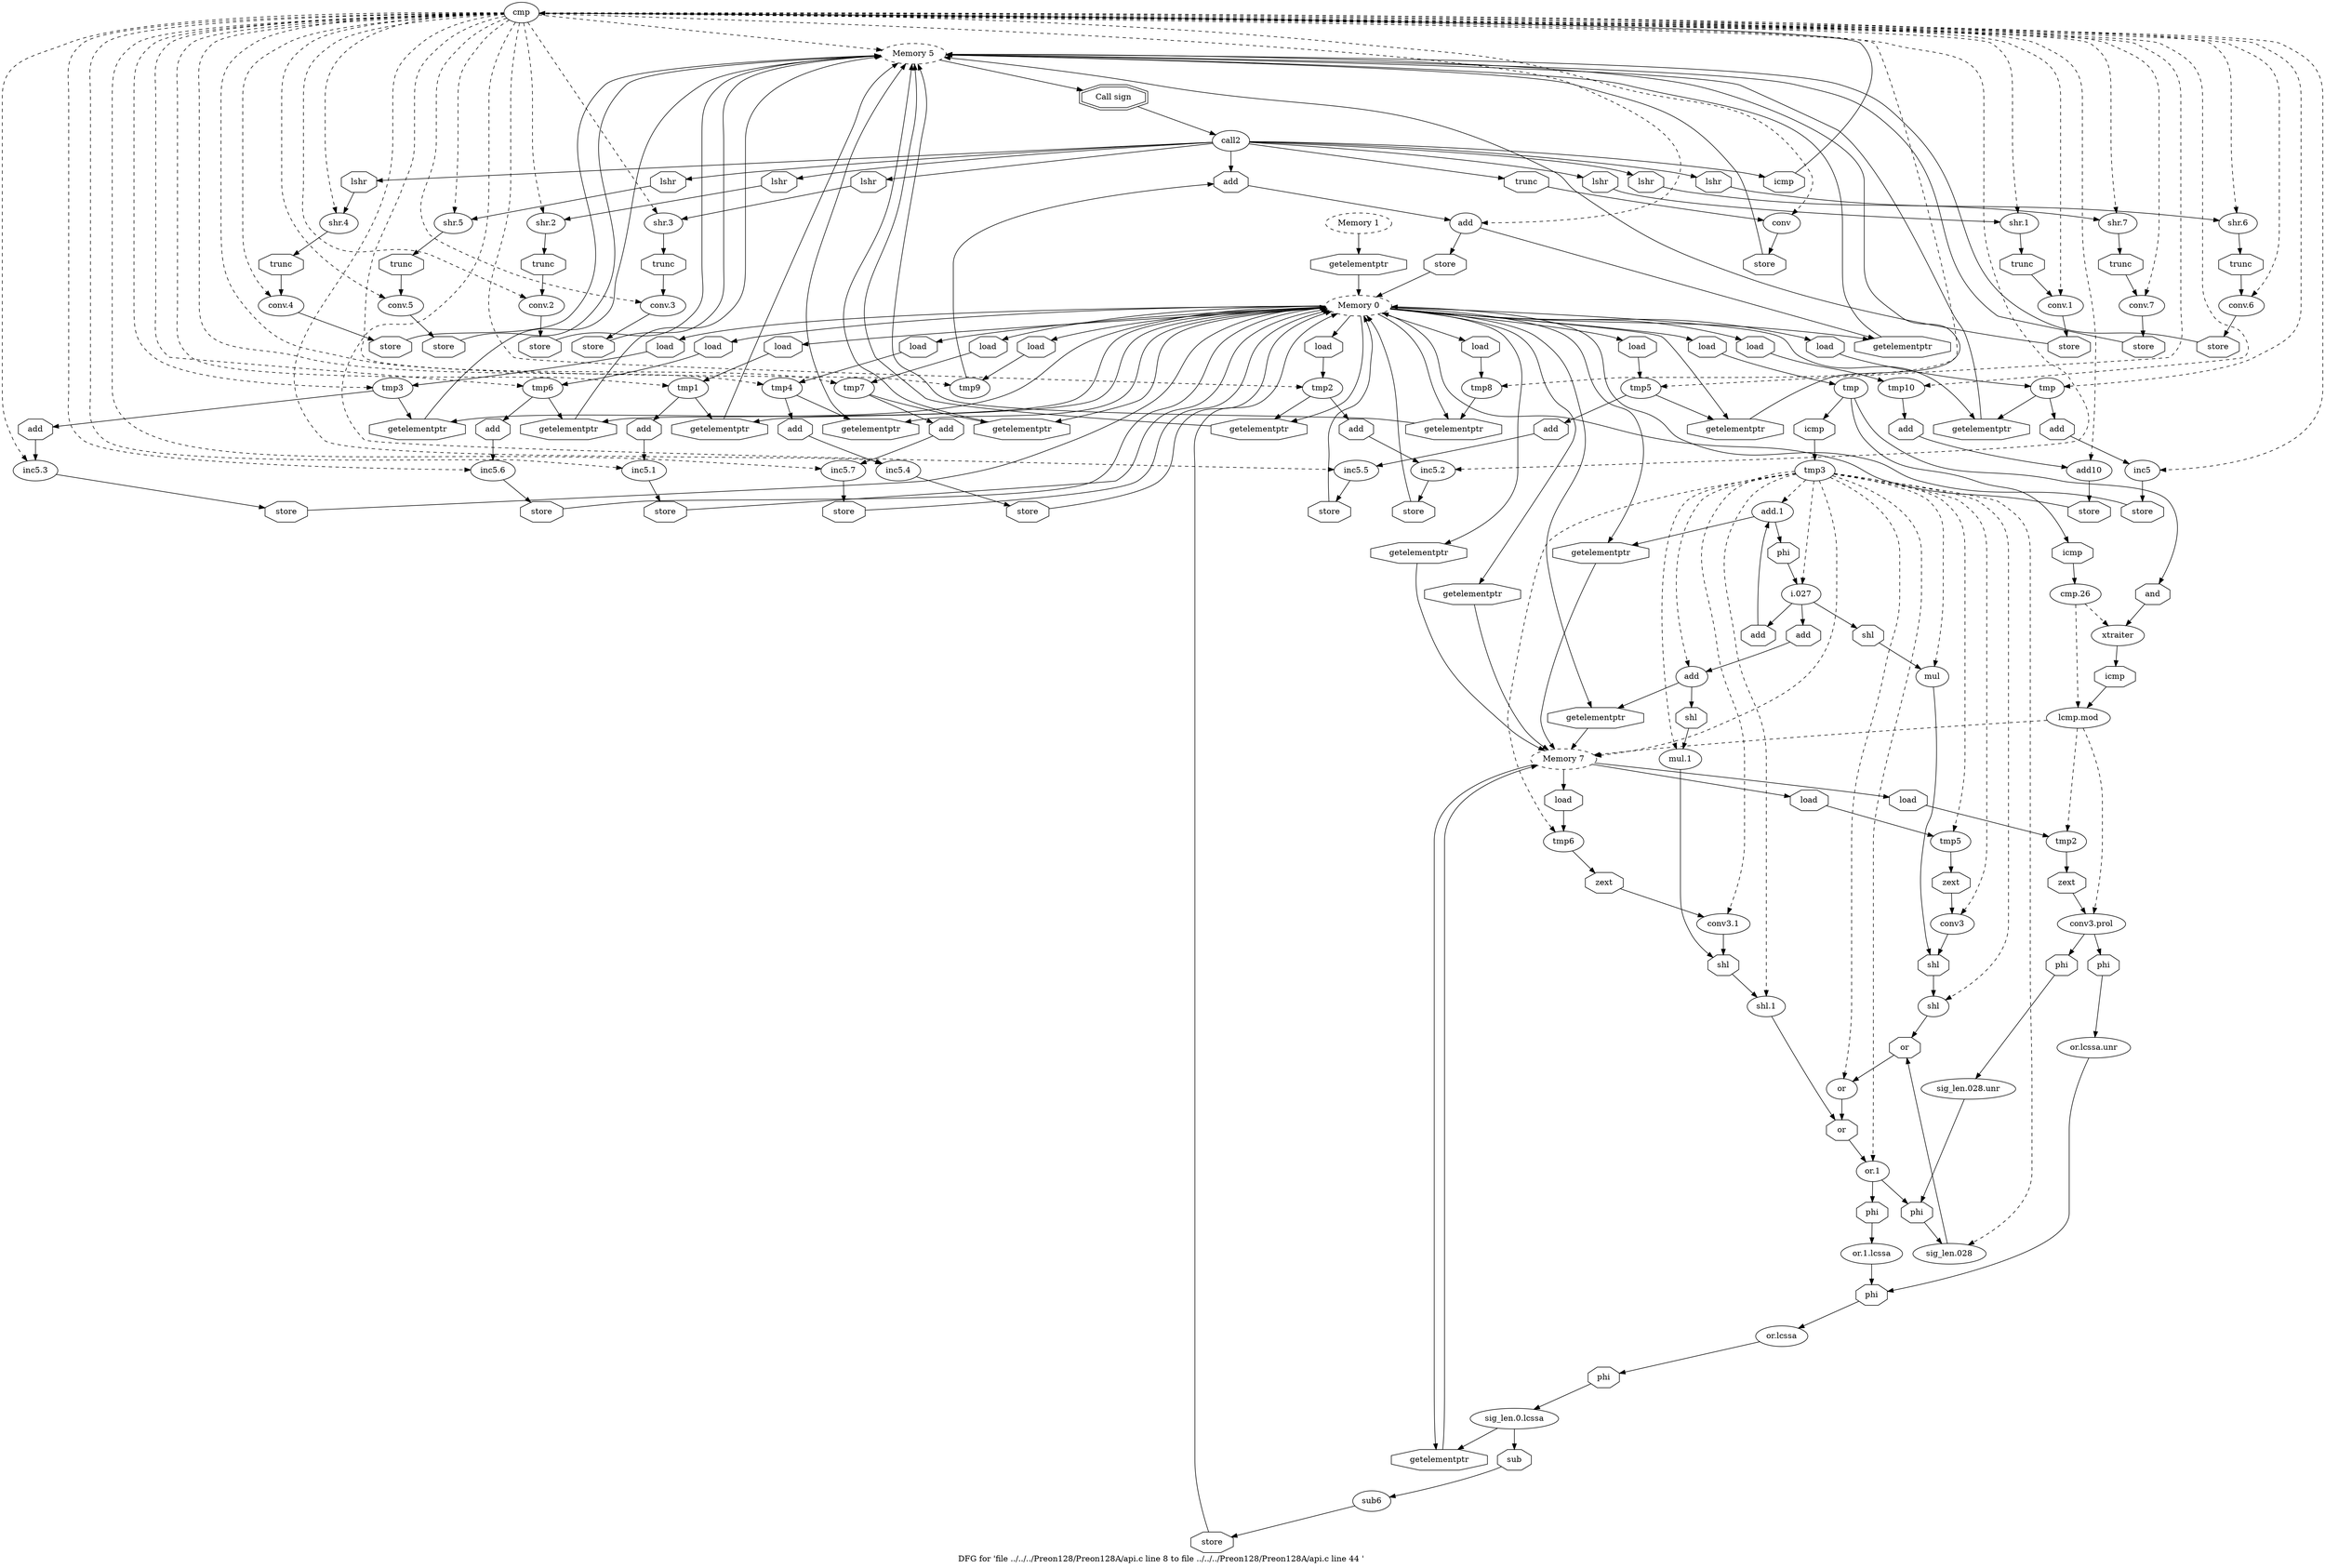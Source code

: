 digraph "DFG for 'file ../../../Preon128/Preon128A/api.c line 8 to file ../../../Preon128/Preon128A/api.c line 44 '  "{
label="DFG for 'file ../../../Preon128/Preon128A/api.c line 8 to file ../../../Preon128/Preon128A/api.c line 44 ' ";
node_1834[shape=ellipse,style=solid,label="cmp"]
node_1831[shape=ellipse,style=dashed,label="Memory 5"]
"node_1834"->"node_1831" [style=dashed]
node_1847[shape=ellipse,style=solid,label="conv.1"]
"node_1834"->"node_1847" [style=dashed]
node_1858[shape=ellipse,style=solid,label="conv.2"]
"node_1834"->"node_1858" [style=dashed]
node_1885[shape=ellipse,style=solid,label="inc5.4"]
"node_1834"->"node_1885" [style=dashed]
node_1890[shape=ellipse,style=solid,label="shr.5"]
"node_1834"->"node_1890" [style=dashed]
node_1845[shape=ellipse,style=solid,label="shr.1"]
"node_1834"->"node_1845" [style=dashed]
node_1912[shape=ellipse,style=solid,label="shr.7"]
"node_1834"->"node_1912" [style=dashed]
node_1879[shape=ellipse,style=solid,label="shr.4"]
"node_1834"->"node_1879" [style=dashed]
node_1926[shape=ellipse,style=solid,label="tmp9"]
"node_1834"->"node_1926" [style=dashed]
node_1892[shape=ellipse,style=solid,label="conv.5"]
"node_1834"->"node_1892" [style=dashed]
node_1934[shape=ellipse,style=solid,label="add10"]
"node_1834"->"node_1934" [style=dashed]
node_1923[shape=ellipse,style=solid,label="tmp8"]
"node_1834"->"node_1923" [style=dashed]
node_1869[shape=ellipse,style=solid,label="conv.3"]
"node_1834"->"node_1869" [style=dashed]
node_1905[shape=ellipse,style=solid,label="tmp6"]
"node_1834"->"node_1905" [style=dashed]
node_1894[shape=ellipse,style=solid,label="tmp5"]
"node_1834"->"node_1894" [style=dashed]
node_1856[shape=ellipse,style=solid,label="shr.2"]
"node_1834"->"node_1856" [style=dashed]
node_1881[shape=ellipse,style=solid,label="conv.4"]
"node_1834"->"node_1881" [style=dashed]
node_1849[shape=ellipse,style=solid,label="tmp1"]
"node_1834"->"node_1849" [style=dashed]
node_1907[shape=ellipse,style=solid,label="inc5.6"]
"node_1834"->"node_1907" [style=dashed]
node_1860[shape=ellipse,style=solid,label="tmp2"]
"node_1834"->"node_1860" [style=dashed]
node_1896[shape=ellipse,style=solid,label="inc5.5"]
"node_1834"->"node_1896" [style=dashed]
node_1872[shape=ellipse,style=solid,label="tmp3"]
"node_1834"->"node_1872" [style=dashed]
node_1928[shape=ellipse,style=solid,label="add"]
"node_1834"->"node_1928" [style=dashed]
node_1914[shape=ellipse,style=solid,label="conv.7"]
"node_1834"->"node_1914" [style=dashed]
node_1916[shape=ellipse,style=solid,label="tmp7"]
"node_1834"->"node_1916" [style=dashed]
node_1932[shape=ellipse,style=solid,label="tmp10"]
"node_1834"->"node_1932" [style=dashed]
node_1851[shape=ellipse,style=solid,label="inc5.1"]
"node_1834"->"node_1851" [style=dashed]
node_1883[shape=ellipse,style=solid,label="tmp4"]
"node_1834"->"node_1883" [style=dashed]
node_1840[shape=ellipse,style=solid,label="inc5"]
"node_1834"->"node_1840" [style=dashed]
node_1874[shape=ellipse,style=solid,label="inc5.3"]
"node_1834"->"node_1874" [style=dashed]
node_1838[shape=ellipse,style=solid,label="tmp"]
"node_1834"->"node_1838" [style=dashed]
node_1862[shape=ellipse,style=solid,label="inc5.2"]
"node_1834"->"node_1862" [style=dashed]
node_1918[shape=ellipse,style=solid,label="inc5.7"]
"node_1834"->"node_1918" [style=dashed]
node_1836[shape=ellipse,style=solid,label="conv"]
"node_1834"->"node_1836" [style=dashed]
node_1867[shape=ellipse,style=solid,label="shr.3"]
"node_1834"->"node_1867" [style=dashed]
node_1901[shape=ellipse,style=solid,label="shr.6"]
"node_1834"->"node_1901" [style=dashed]
node_1903[shape=ellipse,style=solid,label="conv.6"]
"node_1834"->"node_1903" [style=dashed]
node_1833[shape=doubleoctagon,style=solid,label="Call sign"]
node_1832[shape=ellipse,style=solid,label="call2"]
"node_1833"->"node_1832"
node_1857[shape=octagon,style=solid,label="lshr"]
"node_1832"->"node_1857"
node_1891[shape=octagon,style=solid,label="lshr"]
"node_1832"->"node_1891"
node_1868[shape=octagon,style=solid,label="lshr"]
"node_1832"->"node_1868"
node_1846[shape=octagon,style=solid,label="lshr"]
"node_1832"->"node_1846"
node_1880[shape=octagon,style=solid,label="lshr"]
"node_1832"->"node_1880"
node_1929[shape=octagon,style=solid,label="add"]
"node_1832"->"node_1929"
node_1913[shape=octagon,style=solid,label="lshr"]
"node_1832"->"node_1913"
node_1835[shape=octagon,style=solid,label="icmp"]
"node_1832"->"node_1835"
node_1837[shape=octagon,style=solid,label="trunc"]
"node_1832"->"node_1837"
node_1902[shape=octagon,style=solid,label="lshr"]
"node_1832"->"node_1902"
"node_1831"->"node_1833"
node_1830[shape=octagon,style=solid,label="getelementptr"]
node_1829[shape=ellipse,style=dashed,label="Memory 0"]
"node_1830"->"node_1829"
node_1910[shape=octagon,style=solid,label="getelementptr"]
"node_1829"->"node_1910"
node_1854[shape=octagon,style=solid,label="getelementptr"]
"node_1829"->"node_1854"
node_1937[shape=octagon,style=solid,label="load"]
"node_1829"->"node_1937"
node_1966[shape=octagon,style=solid,label="getelementptr"]
"node_1829"->"node_1966"
node_1877[shape=octagon,style=solid,label="getelementptr"]
"node_1829"->"node_1877"
node_1983[shape=octagon,style=solid,label="getelementptr"]
"node_1829"->"node_1983"
node_1921[shape=octagon,style=solid,label="getelementptr"]
"node_1829"->"node_1921"
node_1945[shape=octagon,style=solid,label="getelementptr"]
"node_1829"->"node_1945"
node_1925[shape=octagon,style=solid,label="getelementptr"]
"node_1829"->"node_1925"
node_1927[shape=octagon,style=solid,label="load"]
"node_1829"->"node_1927"
node_1924[shape=octagon,style=solid,label="load"]
"node_1829"->"node_1924"
node_1906[shape=octagon,style=solid,label="load"]
"node_1829"->"node_1906"
node_1843[shape=octagon,style=solid,label="getelementptr"]
"node_1829"->"node_1843"
node_1850[shape=octagon,style=solid,label="load"]
"node_1829"->"node_1850"
node_1895[shape=octagon,style=solid,label="load"]
"node_1829"->"node_1895"
node_1992[shape=octagon,style=solid,label="getelementptr"]
"node_1829"->"node_1992"
node_1884[shape=octagon,style=solid,label="load"]
"node_1829"->"node_1884"
node_1873[shape=octagon,style=solid,label="load"]
"node_1829"->"node_1873"
node_1861[shape=octagon,style=solid,label="load"]
"node_1829"->"node_1861"
node_1888[shape=octagon,style=solid,label="getelementptr"]
"node_1829"->"node_1888"
node_1899[shape=octagon,style=solid,label="getelementptr"]
"node_1829"->"node_1899"
node_1931[shape=octagon,style=solid,label="getelementptr"]
"node_1829"->"node_1931"
node_1933[shape=octagon,style=solid,label="load"]
"node_1829"->"node_1933"
node_1865[shape=octagon,style=solid,label="getelementptr"]
"node_1829"->"node_1865"
node_1839[shape=octagon,style=solid,label="load"]
"node_1829"->"node_1839"
node_1917[shape=octagon,style=solid,label="load"]
"node_1829"->"node_1917"
node_1828[shape=ellipse,style=dashed,label="Memory 1"]
"node_1828"->"node_1830"
node_1855[shape=octagon,style=solid,label="store"]
"node_1847"->"node_1855"
node_1909[shape=octagon,style=solid,label="store"]
"node_1909"->"node_1829"
"node_1910"->"node_1831"
"node_1857"->"node_1856"
node_1866[shape=octagon,style=solid,label="store"]
"node_1858"->"node_1866"
"node_1854"->"node_1831"
node_1936[shape=ellipse,style=solid,label="tmp"]
"node_1937"->"node_1936"
node_1938[shape=ellipse,style=solid,label="cmp.26"]
node_1940[shape=ellipse,style=solid,label="xtraiter"]
"node_1938"->"node_1940" [style=dashed]
node_1942[shape=ellipse,style=solid,label="lcmp.mod"]
"node_1938"->"node_1942" [style=dashed]
node_1939[shape=octagon,style=solid,label="icmp"]
"node_1939"->"node_1938"
node_1887[shape=octagon,style=solid,label="store"]
"node_1885"->"node_1887"
node_1979[shape=ellipse,style=solid,label="conv3"]
node_1978[shape=octagon,style=solid,label="shl"]
"node_1979"->"node_1978"
node_1980[shape=octagon,style=solid,label="zext"]
"node_1980"->"node_1979"
node_1981[shape=ellipse,style=solid,label="tmp5"]
"node_1981"->"node_1980"
node_1982[shape=octagon,style=solid,label="load"]
"node_1982"->"node_1981"
node_1889[shape=octagon,style=solid,label="store"]
"node_1889"->"node_1831"
node_1893[shape=octagon,style=solid,label="trunc"]
"node_1890"->"node_1893"
node_1882[shape=octagon,style=solid,label="trunc"]
"node_1882"->"node_1881"
node_1878[shape=octagon,style=solid,label="store"]
"node_1878"->"node_1831"
node_1848[shape=octagon,style=solid,label="trunc"]
"node_1845"->"node_1848"
node_1964[shape=ellipse,style=solid,label="tmp6"]
node_1963[shape=octagon,style=solid,label="zext"]
"node_1964"->"node_1963"
node_1965[shape=octagon,style=solid,label="load"]
"node_1965"->"node_1964"
node_1944[shape=ellipse,style=dashed,label="Memory 7"]
"node_1966"->"node_1944"
"node_1877"->"node_1831"
"node_1848"->"node_1847"
"node_1983"->"node_1944"
node_1984[shape=ellipse,style=solid,label="mul"]
"node_1984"->"node_1978"
node_1985[shape=octagon,style=solid,label="shl"]
"node_1985"->"node_1984"
node_1986[shape=ellipse,style=solid,label="sig_len.028"]
node_1976[shape=octagon,style=solid,label="or"]
"node_1986"->"node_1976"
node_1871[shape=octagon,style=solid,label="store"]
"node_1871"->"node_1829"
node_1967[shape=ellipse,style=solid,label="add.1"]
"node_1967"->"node_1966"
node_1970[shape=octagon,style=solid,label="phi"]
"node_1967"->"node_1970"
node_1968[shape=octagon,style=solid,label="add"]
"node_1968"->"node_1967"
node_1969[shape=ellipse,style=solid,label="i.027"]
"node_1969"->"node_1985"
"node_1969"->"node_1968"
node_1974[shape=octagon,style=solid,label="add"]
"node_1969"->"node_1974"
node_1911[shape=octagon,style=solid,label="store"]
"node_1911"->"node_1831"
node_1915[shape=octagon,style=solid,label="trunc"]
"node_1912"->"node_1915"
"node_1921"->"node_1831"
node_1922[shape=octagon,style=solid,label="store"]
"node_1922"->"node_1831"
node_1870[shape=octagon,style=solid,label="trunc"]
"node_1870"->"node_1869"
"node_1879"->"node_1882"
node_1943[shape=octagon,style=solid,label="icmp"]
"node_1943"->"node_1942"
"node_1944"->"node_1982"
"node_1944"->"node_1965"
node_1996[shape=octagon,style=solid,label="getelementptr"]
"node_1944"->"node_1996"
node_1947[shape=octagon,style=solid,label="load"]
"node_1944"->"node_1947"
"node_1945"->"node_1944"
"node_1925"->"node_1831"
"node_1926"->"node_1929"
"node_1927"->"node_1926"
"node_1891"->"node_1890"
node_1900[shape=octagon,style=solid,label="store"]
"node_1892"->"node_1900"
"node_1970"->"node_1969"
node_1971[shape=ellipse,style=solid,label="mul.1"]
node_1961[shape=octagon,style=solid,label="shl"]
"node_1971"->"node_1961"
node_1972[shape=octagon,style=solid,label="shl"]
"node_1972"->"node_1971"
node_1852[shape=octagon,style=solid,label="add"]
"node_1852"->"node_1851"
"node_1940"->"node_1943"
node_1941[shape=octagon,style=solid,label="and"]
"node_1941"->"node_1940"
"node_1942"->"node_1944" [style=dashed]
node_1946[shape=ellipse,style=solid,label="tmp2"]
"node_1942"->"node_1946" [style=dashed]
node_1948[shape=ellipse,style=solid,label="conv3.prol"]
"node_1942"->"node_1948" [style=dashed]
node_1842[shape=octagon,style=solid,label="store"]
"node_1842"->"node_1829"
node_1955[shape=octagon,style=solid,label="icmp"]
node_1954[shape=ellipse,style=solid,label="tmp3"]
"node_1955"->"node_1954"
node_1956[shape=ellipse,style=solid,label="or.1.lcssa"]
node_1989[shape=octagon,style=solid,label="phi"]
"node_1956"->"node_1989"
node_1957[shape=octagon,style=solid,label="phi"]
"node_1957"->"node_1956"
"node_1934"->"node_1871"
node_1935[shape=octagon,style=solid,label="add"]
"node_1935"->"node_1934"
"node_1936"->"node_1939"
"node_1936"->"node_1941"
"node_1936"->"node_1955"
"node_1923"->"node_1925"
"node_1924"->"node_1923"
"node_1869"->"node_1878"
"node_1905"->"node_1910"
node_1908[shape=octagon,style=solid,label="add"]
"node_1905"->"node_1908"
"node_1906"->"node_1905"
node_1949[shape=octagon,style=solid,label="zext"]
"node_1949"->"node_1948"
node_1950[shape=ellipse,style=solid,label="or.lcssa.unr"]
"node_1950"->"node_1989"
node_1951[shape=octagon,style=solid,label="phi"]
"node_1951"->"node_1950"
node_1952[shape=ellipse,style=solid,label="sig_len.028.unr"]
node_1987[shape=octagon,style=solid,label="phi"]
"node_1952"->"node_1987"
node_1953[shape=octagon,style=solid,label="phi"]
"node_1953"->"node_1952"
"node_1954"->"node_1979" [style=dashed]
"node_1954"->"node_1981" [style=dashed]
"node_1954"->"node_1964" [style=dashed]
"node_1954"->"node_1984" [style=dashed]
"node_1954"->"node_1986" [style=dashed]
"node_1954"->"node_1967" [style=dashed]
"node_1954"->"node_1969" [style=dashed]
"node_1954"->"node_1944" [style=dashed]
"node_1954"->"node_1971" [style=dashed]
node_1977[shape=ellipse,style=solid,label="shl"]
"node_1954"->"node_1977" [style=dashed]
node_1958[shape=ellipse,style=solid,label="or.1"]
"node_1954"->"node_1958" [style=dashed]
node_1960[shape=ellipse,style=solid,label="shl.1"]
"node_1954"->"node_1960" [style=dashed]
node_1962[shape=ellipse,style=solid,label="conv3.1"]
"node_1954"->"node_1962" [style=dashed]
node_1973[shape=ellipse,style=solid,label="add"]
"node_1954"->"node_1973" [style=dashed]
node_1975[shape=ellipse,style=solid,label="or"]
"node_1954"->"node_1975" [style=dashed]
"node_1976"->"node_1975"
"node_1977"->"node_1976"
"node_1978"->"node_1977"
"node_1893"->"node_1892"
node_1897[shape=octagon,style=solid,label="add"]
"node_1894"->"node_1897"
"node_1894"->"node_1899"
node_1859[shape=octagon,style=solid,label="trunc"]
"node_1856"->"node_1859"
"node_1881"->"node_1889"
"node_1849"->"node_1854"
"node_1849"->"node_1852"
"node_1843"->"node_1831"
"node_1868"->"node_1867"
node_1864[shape=octagon,style=solid,label="store"]
"node_1864"->"node_1829"
"node_1846"->"node_1845"
"node_1859"->"node_1858"
node_1875[shape=octagon,style=solid,label="add"]
"node_1875"->"node_1874"
"node_1907"->"node_1909"
"node_1908"->"node_1907"
"node_1860"->"node_1865"
node_1863[shape=octagon,style=solid,label="add"]
"node_1860"->"node_1863"
"node_1850"->"node_1849"
"node_1987"->"node_1986"
node_1988[shape=ellipse,style=solid,label="or.lcssa"]
node_1991[shape=octagon,style=solid,label="phi"]
"node_1988"->"node_1991"
"node_1989"->"node_1988"
node_1990[shape=ellipse,style=solid,label="sig_len.0.lcssa"]
node_1994[shape=octagon,style=solid,label="sub"]
"node_1990"->"node_1994"
"node_1990"->"node_1996"
"node_1895"->"node_1894"
node_1898[shape=octagon,style=solid,label="store"]
"node_1896"->"node_1898"
"node_1991"->"node_1990"
"node_1992"->"node_1944"
node_1993[shape=ellipse,style=solid,label="sub6"]
node_1995[shape=octagon,style=solid,label="store"]
"node_1993"->"node_1995"
"node_1994"->"node_1993"
"node_1880"->"node_1879"
"node_1995"->"node_1829"
"node_1996"->"node_1944"
"node_1884"->"node_1883"
"node_1872"->"node_1877"
"node_1872"->"node_1875"
"node_1946"->"node_1949"
"node_1947"->"node_1946"
"node_1948"->"node_1951"
"node_1948"->"node_1953"
"node_1958"->"node_1957"
"node_1958"->"node_1987"
node_1959[shape=octagon,style=solid,label="or"]
"node_1959"->"node_1958"
"node_1960"->"node_1959"
node_1930[shape=octagon,style=solid,label="store"]
"node_1928"->"node_1930"
"node_1928"->"node_1931"
"node_1929"->"node_1928"
"node_1930"->"node_1829"
"node_1897"->"node_1896"
"node_1898"->"node_1829"
node_1886[shape=octagon,style=solid,label="add"]
"node_1886"->"node_1885"
"node_1873"->"node_1872"
"node_1866"->"node_1831"
"node_1913"->"node_1912"
"node_1914"->"node_1922"
node_1853[shape=octagon,style=solid,label="store"]
"node_1853"->"node_1829"
"node_1915"->"node_1914"
"node_1916"->"node_1921"
node_1919[shape=octagon,style=solid,label="add"]
"node_1916"->"node_1919"
"node_1861"->"node_1860"
"node_1835"->"node_1834"
node_1841[shape=octagon,style=solid,label="add"]
"node_1841"->"node_1840"
"node_1887"->"node_1829"
"node_1888"->"node_1831"
"node_1899"->"node_1831"
"node_1900"->"node_1831"
"node_1931"->"node_1831"
"node_1932"->"node_1935"
"node_1933"->"node_1932"
"node_1851"->"node_1853"
"node_1883"->"node_1886"
"node_1883"->"node_1888"
"node_1840"->"node_1842"
node_1876[shape=octagon,style=solid,label="store"]
"node_1874"->"node_1876"
"node_1865"->"node_1831"
"node_1961"->"node_1960"
"node_1962"->"node_1961"
"node_1963"->"node_1962"
node_1844[shape=octagon,style=solid,label="store"]
"node_1844"->"node_1831"
"node_1973"->"node_1983"
"node_1973"->"node_1972"
"node_1974"->"node_1973"
"node_1975"->"node_1959"
"node_1839"->"node_1838"
"node_1838"->"node_1843"
"node_1838"->"node_1841"
"node_1862"->"node_1864"
"node_1837"->"node_1836"
"node_1917"->"node_1916"
node_1920[shape=octagon,style=solid,label="store"]
"node_1918"->"node_1920"
"node_1863"->"node_1862"
"node_1836"->"node_1844"
"node_1867"->"node_1870"
"node_1876"->"node_1829"
"node_1855"->"node_1831"
node_1904[shape=octagon,style=solid,label="trunc"]
"node_1901"->"node_1904"
"node_1902"->"node_1901"
"node_1919"->"node_1918"
"node_1920"->"node_1829"
"node_1903"->"node_1911"
"node_1904"->"node_1903"
}

